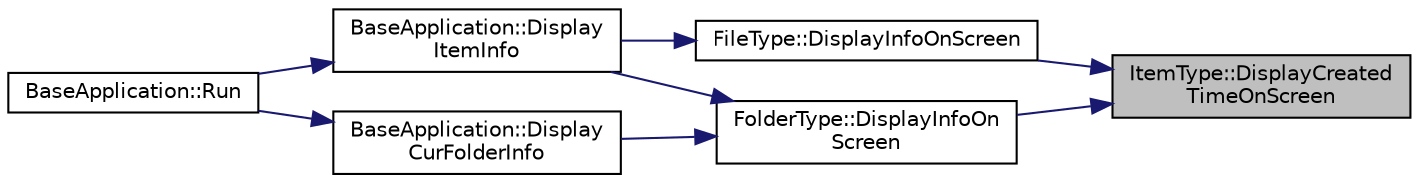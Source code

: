 digraph "ItemType::DisplayCreatedTimeOnScreen"
{
 // LATEX_PDF_SIZE
  edge [fontname="Helvetica",fontsize="10",labelfontname="Helvetica",labelfontsize="10"];
  node [fontname="Helvetica",fontsize="10",shape=record];
  rankdir="RL";
  Node19 [label="ItemType::DisplayCreated\lTimeOnScreen",height=0.2,width=0.4,color="black", fillcolor="grey75", style="filled", fontcolor="black",tooltip="Display Item Created Time on screen."];
  Node19 -> Node20 [dir="back",color="midnightblue",fontsize="10",style="solid",fontname="Helvetica"];
  Node20 [label="FileType::DisplayInfoOnScreen",height=0.2,width=0.4,color="black", fillcolor="white", style="filled",URL="$class_file_type.html#a0cb789c731bc317db67ff5e8b604a61b",tooltip="Display file Info on screen."];
  Node20 -> Node21 [dir="back",color="midnightblue",fontsize="10",style="solid",fontname="Helvetica"];
  Node21 [label="BaseApplication::Display\lItemInfo",height=0.2,width=0.4,color="black", fillcolor="white", style="filled",URL="$class_base_application.html#a8a64db7c6a721e65f4736b0fb3f0414e",tooltip="Display the Current Item Information which is in currentfolder on Screen. @detail operation info [Val..."];
  Node21 -> Node22 [dir="back",color="midnightblue",fontsize="10",style="solid",fontname="Helvetica"];
  Node22 [label="BaseApplication::Run",height=0.2,width=0.4,color="black", fillcolor="white", style="filled",URL="$class_base_application.html#a8f2ce8add401a3b537f041df9f7ef978",tooltip="Program driver."];
  Node19 -> Node23 [dir="back",color="midnightblue",fontsize="10",style="solid",fontname="Helvetica"];
  Node23 [label="FolderType::DisplayInfoOn\lScreen",height=0.2,width=0.4,color="black", fillcolor="white", style="filled",URL="$class_folder_type.html#a85827a860398d67cfd077cf6c82273c1",tooltip="Display Folder Info on screen."];
  Node23 -> Node21 [dir="back",color="midnightblue",fontsize="10",style="solid",fontname="Helvetica"];
  Node23 -> Node24 [dir="back",color="midnightblue",fontsize="10",style="solid",fontname="Helvetica"];
  Node24 [label="BaseApplication::Display\lCurFolderInfo",height=0.2,width=0.4,color="black", fillcolor="white", style="filled",URL="$class_base_application.html#ab148ad93c31b69939c8b8f628fe65eb2",tooltip="Display the Current Folder Information on Screen."];
  Node24 -> Node22 [dir="back",color="midnightblue",fontsize="10",style="solid",fontname="Helvetica"];
}
